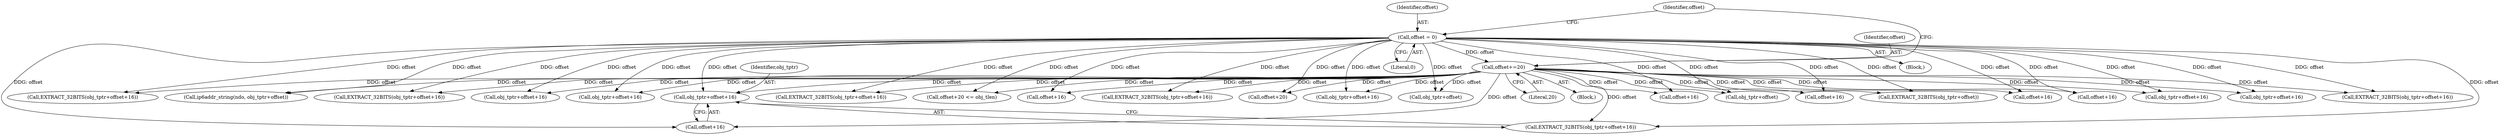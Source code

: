 digraph "0_tcpdump_d97e94223720684c6aa740ff219e0d19426c2220@pointer" {
"1001332" [label="(Call,obj_tptr+offset+16)"];
"1001392" [label="(Call,offset+=20)"];
"1001288" [label="(Call,offset = 0)"];
"1001294" [label="(Identifier,offset)"];
"1001359" [label="(Call,EXTRACT_32BITS(obj_tptr+offset+16))"];
"1001378" [label="(Call,obj_tptr+offset+16)"];
"1001377" [label="(Call,EXTRACT_32BITS(obj_tptr+offset+16))"];
"1001322" [label="(Call,obj_tptr+offset+16)"];
"1001331" [label="(Call,EXTRACT_32BITS(obj_tptr+offset+16))"];
"1001392" [label="(Call,offset+=20)"];
"1001321" [label="(Call,EXTRACT_32BITS(obj_tptr+offset+16))"];
"1001304" [label="(Call,ip6addr_string(ndo, obj_tptr+offset))"];
"1001385" [label="(Call,EXTRACT_32BITS(obj_tptr+offset+16))"];
"1001388" [label="(Call,offset+16)"];
"1001350" [label="(Call,offset+16)"];
"1001309" [label="(Call,EXTRACT_32BITS(obj_tptr+offset))"];
"1001393" [label="(Identifier,offset)"];
"1001380" [label="(Call,offset+16)"];
"1001360" [label="(Call,obj_tptr+offset+16)"];
"1001362" [label="(Call,offset+16)"];
"1001290" [label="(Literal,0)"];
"1001334" [label="(Call,offset+16)"];
"1001292" [label="(Call,offset+20 <= obj_tlen)"];
"1001293" [label="(Call,offset+20)"];
"1001297" [label="(Block,)"];
"1001288" [label="(Call,offset = 0)"];
"1001394" [label="(Literal,20)"];
"1001386" [label="(Call,obj_tptr+offset+16)"];
"1001310" [label="(Call,obj_tptr+offset)"];
"1001332" [label="(Call,obj_tptr+offset+16)"];
"1001333" [label="(Identifier,obj_tptr)"];
"1001306" [label="(Call,obj_tptr+offset)"];
"1001324" [label="(Call,offset+16)"];
"1001289" [label="(Identifier,offset)"];
"1001177" [label="(Block,)"];
"1001348" [label="(Call,obj_tptr+offset+16)"];
"1001347" [label="(Call,EXTRACT_32BITS(obj_tptr+offset+16))"];
"1001332" -> "1001331"  [label="AST: "];
"1001332" -> "1001334"  [label="CFG: "];
"1001333" -> "1001332"  [label="AST: "];
"1001334" -> "1001332"  [label="AST: "];
"1001331" -> "1001332"  [label="CFG: "];
"1001392" -> "1001332"  [label="DDG: offset"];
"1001288" -> "1001332"  [label="DDG: offset"];
"1001392" -> "1001297"  [label="AST: "];
"1001392" -> "1001394"  [label="CFG: "];
"1001393" -> "1001392"  [label="AST: "];
"1001394" -> "1001392"  [label="AST: "];
"1001294" -> "1001392"  [label="CFG: "];
"1001392" -> "1001292"  [label="DDG: offset"];
"1001392" -> "1001293"  [label="DDG: offset"];
"1001392" -> "1001304"  [label="DDG: offset"];
"1001392" -> "1001306"  [label="DDG: offset"];
"1001392" -> "1001309"  [label="DDG: offset"];
"1001392" -> "1001310"  [label="DDG: offset"];
"1001392" -> "1001321"  [label="DDG: offset"];
"1001392" -> "1001322"  [label="DDG: offset"];
"1001392" -> "1001324"  [label="DDG: offset"];
"1001392" -> "1001331"  [label="DDG: offset"];
"1001392" -> "1001334"  [label="DDG: offset"];
"1001392" -> "1001347"  [label="DDG: offset"];
"1001392" -> "1001348"  [label="DDG: offset"];
"1001392" -> "1001350"  [label="DDG: offset"];
"1001392" -> "1001359"  [label="DDG: offset"];
"1001392" -> "1001360"  [label="DDG: offset"];
"1001392" -> "1001362"  [label="DDG: offset"];
"1001392" -> "1001377"  [label="DDG: offset"];
"1001392" -> "1001378"  [label="DDG: offset"];
"1001392" -> "1001380"  [label="DDG: offset"];
"1001392" -> "1001385"  [label="DDG: offset"];
"1001392" -> "1001386"  [label="DDG: offset"];
"1001392" -> "1001388"  [label="DDG: offset"];
"1001288" -> "1001392"  [label="DDG: offset"];
"1001288" -> "1001177"  [label="AST: "];
"1001288" -> "1001290"  [label="CFG: "];
"1001289" -> "1001288"  [label="AST: "];
"1001290" -> "1001288"  [label="AST: "];
"1001294" -> "1001288"  [label="CFG: "];
"1001288" -> "1001292"  [label="DDG: offset"];
"1001288" -> "1001293"  [label="DDG: offset"];
"1001288" -> "1001304"  [label="DDG: offset"];
"1001288" -> "1001306"  [label="DDG: offset"];
"1001288" -> "1001309"  [label="DDG: offset"];
"1001288" -> "1001310"  [label="DDG: offset"];
"1001288" -> "1001321"  [label="DDG: offset"];
"1001288" -> "1001322"  [label="DDG: offset"];
"1001288" -> "1001324"  [label="DDG: offset"];
"1001288" -> "1001331"  [label="DDG: offset"];
"1001288" -> "1001334"  [label="DDG: offset"];
"1001288" -> "1001347"  [label="DDG: offset"];
"1001288" -> "1001348"  [label="DDG: offset"];
"1001288" -> "1001350"  [label="DDG: offset"];
"1001288" -> "1001359"  [label="DDG: offset"];
"1001288" -> "1001360"  [label="DDG: offset"];
"1001288" -> "1001362"  [label="DDG: offset"];
"1001288" -> "1001377"  [label="DDG: offset"];
"1001288" -> "1001378"  [label="DDG: offset"];
"1001288" -> "1001380"  [label="DDG: offset"];
"1001288" -> "1001385"  [label="DDG: offset"];
"1001288" -> "1001386"  [label="DDG: offset"];
"1001288" -> "1001388"  [label="DDG: offset"];
}
